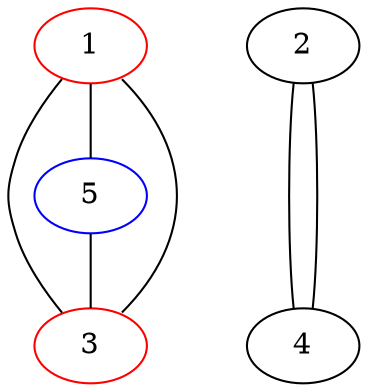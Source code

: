 graph {
  1 -- 3 [headport="ne", tailport="se"];
  1 -- 3 [headport="no", tailport="so"];
  1 -- 5;
  5 -- 3;
  2 -- 4 -- 2;

  {
    rank="same";
    1;
    2;

  }


  {
    rank="same";
    3;
    4;

  }

  1 [color="red"];
  3 [color="red"];
  5 [color="blue"];

}
